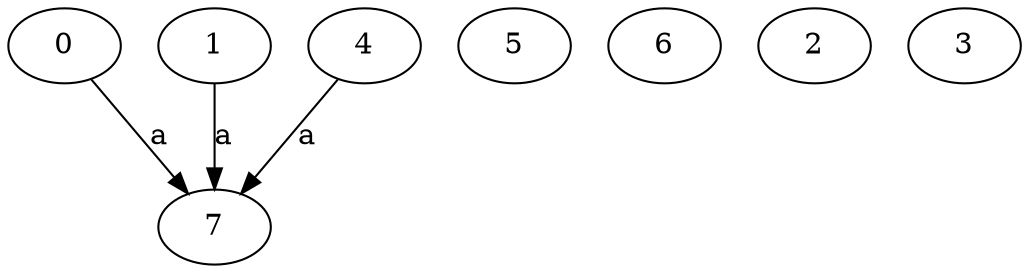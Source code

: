strict digraph  {
0;
1;
4;
5;
6;
2;
3;
7;
0 -> 7  [label=a];
1 -> 7  [label=a];
4 -> 7  [label=a];
}
